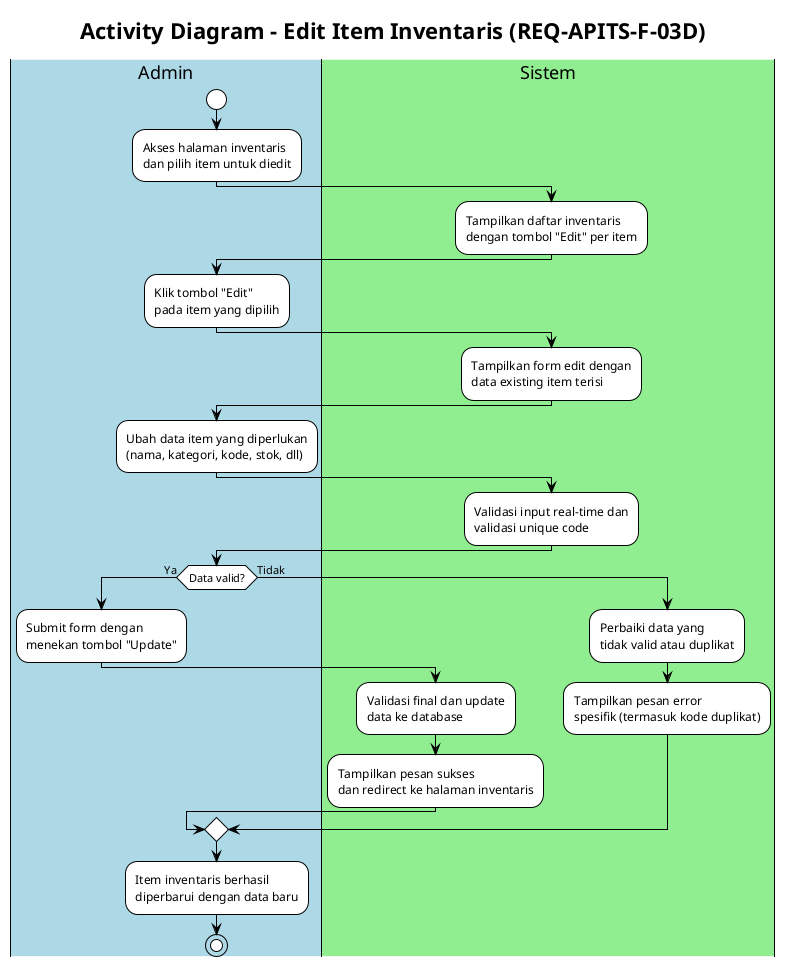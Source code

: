 @startuml Activity_Diagram_Edit_Item_Inventaris
!theme plain
title Activity Diagram - Edit Item Inventaris (REQ-APITS-F-03D)

|#LightBlue|Admin|
|#LightGreen|Sistem|
|Admin|
start
:Akses halaman inventaris
dan pilih item untuk diedit;

|Sistem|
:Tampilkan daftar inventaris
dengan tombol "Edit" per item;

|Admin|
:Klik tombol "Edit"
pada item yang dipilih;

|Sistem|
:Tampilkan form edit dengan
data existing item terisi;

|Admin|
:Ubah data item yang diperlukan
(nama, kategori, kode, stok, dll);

|Sistem|
:Validasi input real-time dan
validasi unique code;

|Admin|
if (Data valid?) then (Ya)
  :Submit form dengan
  menekan tombol "Update";
  |Sistem|
  :Validasi final dan update
  data ke database;
  :Tampilkan pesan sukses
  dan redirect ke halaman inventaris;
else (Tidak)
  :Perbaiki data yang
  tidak valid atau duplikat;
  |Sistem|
  :Tampilkan pesan error
  spesifik (termasuk kode duplikat);
endif

|Admin|
:Item inventaris berhasil
diperbarui dengan data baru;

stop

@enduml